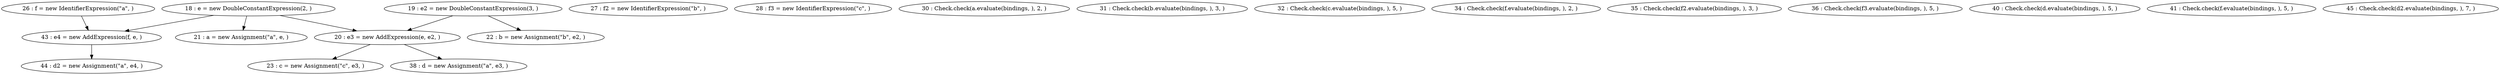 digraph G {
"18 : e = new DoubleConstantExpression(2, )"
"18 : e = new DoubleConstantExpression(2, )" -> "20 : e3 = new AddExpression(e, e2, )"
"18 : e = new DoubleConstantExpression(2, )" -> "43 : e4 = new AddExpression(f, e, )"
"18 : e = new DoubleConstantExpression(2, )" -> "21 : a = new Assignment(\"a\", e, )"
"19 : e2 = new DoubleConstantExpression(3, )"
"19 : e2 = new DoubleConstantExpression(3, )" -> "20 : e3 = new AddExpression(e, e2, )"
"19 : e2 = new DoubleConstantExpression(3, )" -> "22 : b = new Assignment(\"b\", e2, )"
"20 : e3 = new AddExpression(e, e2, )"
"20 : e3 = new AddExpression(e, e2, )" -> "38 : d = new Assignment(\"a\", e3, )"
"20 : e3 = new AddExpression(e, e2, )" -> "23 : c = new Assignment(\"c\", e3, )"
"21 : a = new Assignment(\"a\", e, )"
"22 : b = new Assignment(\"b\", e2, )"
"23 : c = new Assignment(\"c\", e3, )"
"26 : f = new IdentifierExpression(\"a\", )"
"26 : f = new IdentifierExpression(\"a\", )" -> "43 : e4 = new AddExpression(f, e, )"
"27 : f2 = new IdentifierExpression(\"b\", )"
"28 : f3 = new IdentifierExpression(\"c\", )"
"30 : Check.check(a.evaluate(bindings, ), 2, )"
"31 : Check.check(b.evaluate(bindings, ), 3, )"
"32 : Check.check(c.evaluate(bindings, ), 5, )"
"34 : Check.check(f.evaluate(bindings, ), 2, )"
"35 : Check.check(f2.evaluate(bindings, ), 3, )"
"36 : Check.check(f3.evaluate(bindings, ), 5, )"
"38 : d = new Assignment(\"a\", e3, )"
"40 : Check.check(d.evaluate(bindings, ), 5, )"
"41 : Check.check(f.evaluate(bindings, ), 5, )"
"43 : e4 = new AddExpression(f, e, )"
"43 : e4 = new AddExpression(f, e, )" -> "44 : d2 = new Assignment(\"a\", e4, )"
"44 : d2 = new Assignment(\"a\", e4, )"
"45 : Check.check(d2.evaluate(bindings, ), 7, )"
}